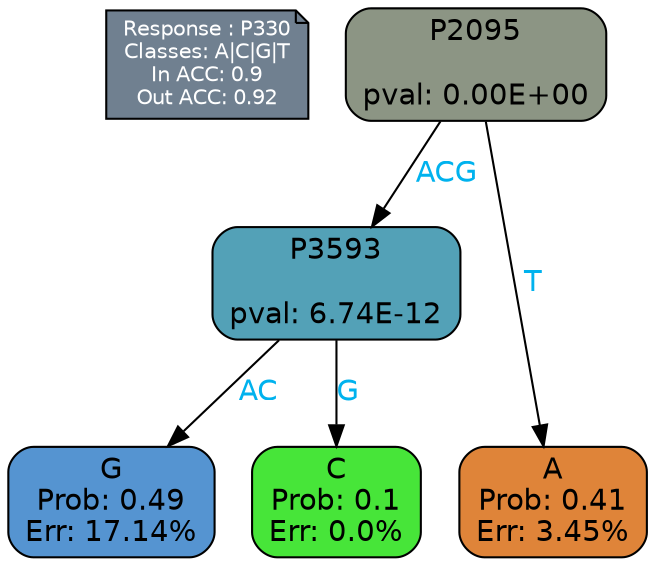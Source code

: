 digraph Tree {
node [shape=box, style="filled, rounded", color="black", fontname=helvetica] ;
graph [ranksep=equally, splines=polylines, bgcolor=transparent, dpi=600] ;
edge [fontname=helvetica] ;
LEGEND [label="Response : P330
Classes: A|C|G|T
In ACC: 0.9
Out ACC: 0.92
",shape=note,align=left,style=filled,fillcolor="slategray",fontcolor="white",fontsize=10];1 [label="P2095

pval: 0.00E+00", fillcolor="#8c9584"] ;
2 [label="P3593

pval: 6.74E-12", fillcolor="#53a1b7"] ;
3 [label="G
Prob: 0.49
Err: 17.14%", fillcolor="#5594d1"] ;
4 [label="C
Prob: 0.1
Err: 0.0%", fillcolor="#47e539"] ;
5 [label="A
Prob: 0.41
Err: 3.45%", fillcolor="#df8439"] ;
1 -> 2 [label="ACG",fontcolor=deepskyblue2] ;
1 -> 5 [label="T",fontcolor=deepskyblue2] ;
2 -> 3 [label="AC",fontcolor=deepskyblue2] ;
2 -> 4 [label="G",fontcolor=deepskyblue2] ;
{rank = same; 3;4;5;}{rank = same; LEGEND;1;}}